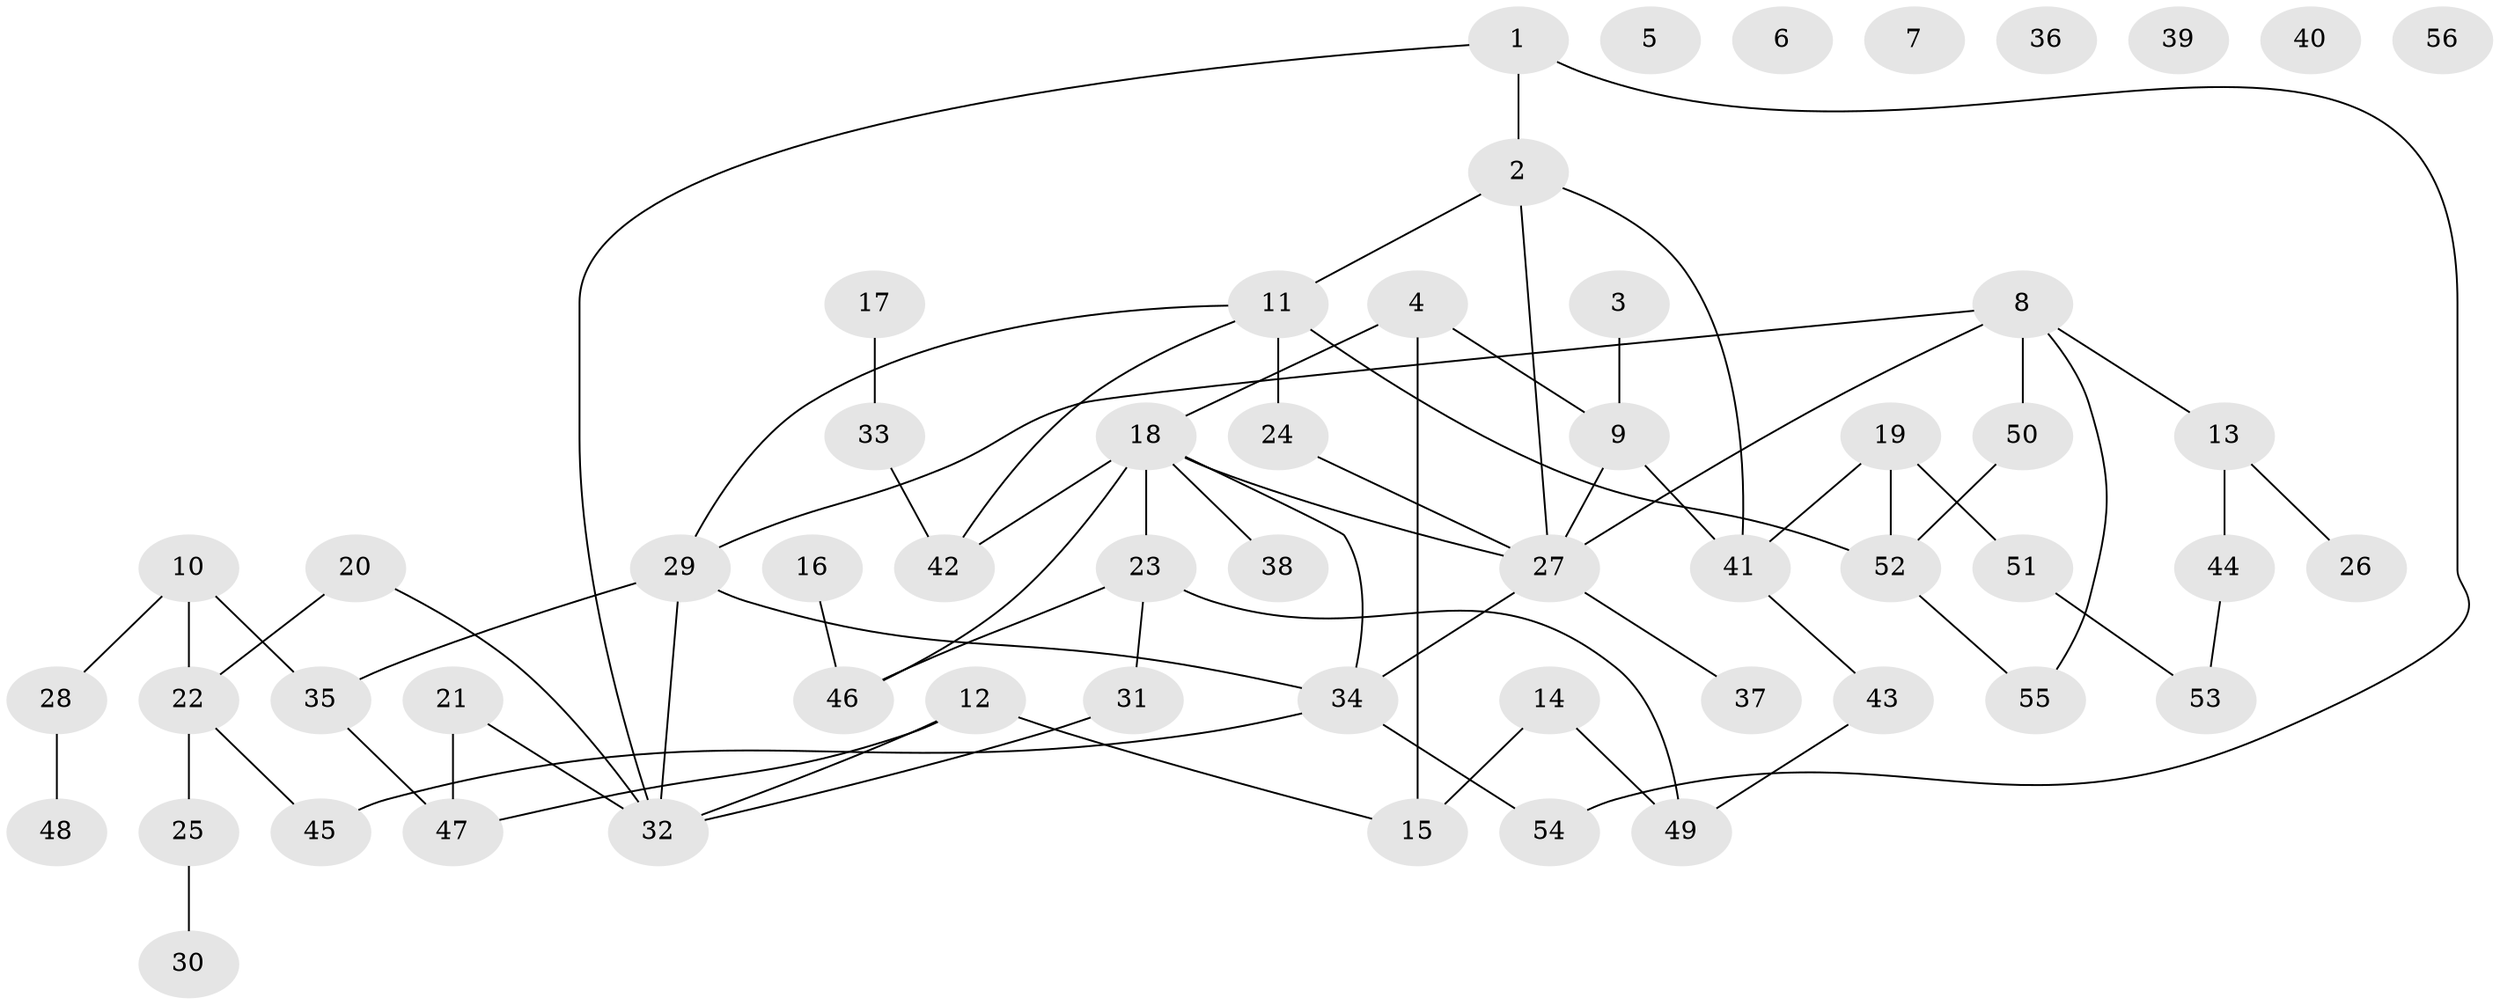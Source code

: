 // Generated by graph-tools (version 1.1) at 2025/12/03/09/25 04:12:59]
// undirected, 56 vertices, 70 edges
graph export_dot {
graph [start="1"]
  node [color=gray90,style=filled];
  1;
  2;
  3;
  4;
  5;
  6;
  7;
  8;
  9;
  10;
  11;
  12;
  13;
  14;
  15;
  16;
  17;
  18;
  19;
  20;
  21;
  22;
  23;
  24;
  25;
  26;
  27;
  28;
  29;
  30;
  31;
  32;
  33;
  34;
  35;
  36;
  37;
  38;
  39;
  40;
  41;
  42;
  43;
  44;
  45;
  46;
  47;
  48;
  49;
  50;
  51;
  52;
  53;
  54;
  55;
  56;
  1 -- 2;
  1 -- 32;
  1 -- 54;
  2 -- 11;
  2 -- 27;
  2 -- 41;
  3 -- 9;
  4 -- 9;
  4 -- 15;
  4 -- 18;
  8 -- 13;
  8 -- 27;
  8 -- 29;
  8 -- 50;
  8 -- 55;
  9 -- 27;
  9 -- 41;
  10 -- 22;
  10 -- 28;
  10 -- 35;
  11 -- 24;
  11 -- 29;
  11 -- 42;
  11 -- 52;
  12 -- 15;
  12 -- 32;
  12 -- 47;
  13 -- 26;
  13 -- 44;
  14 -- 15;
  14 -- 49;
  16 -- 46;
  17 -- 33;
  18 -- 23;
  18 -- 27;
  18 -- 34;
  18 -- 38;
  18 -- 42;
  18 -- 46;
  19 -- 41;
  19 -- 51;
  19 -- 52;
  20 -- 22;
  20 -- 32;
  21 -- 32;
  21 -- 47;
  22 -- 25;
  22 -- 45;
  23 -- 31;
  23 -- 46;
  23 -- 49;
  24 -- 27;
  25 -- 30;
  27 -- 34;
  27 -- 37;
  28 -- 48;
  29 -- 32;
  29 -- 34;
  29 -- 35;
  31 -- 32;
  33 -- 42;
  34 -- 45;
  34 -- 54;
  35 -- 47;
  41 -- 43;
  43 -- 49;
  44 -- 53;
  50 -- 52;
  51 -- 53;
  52 -- 55;
}
